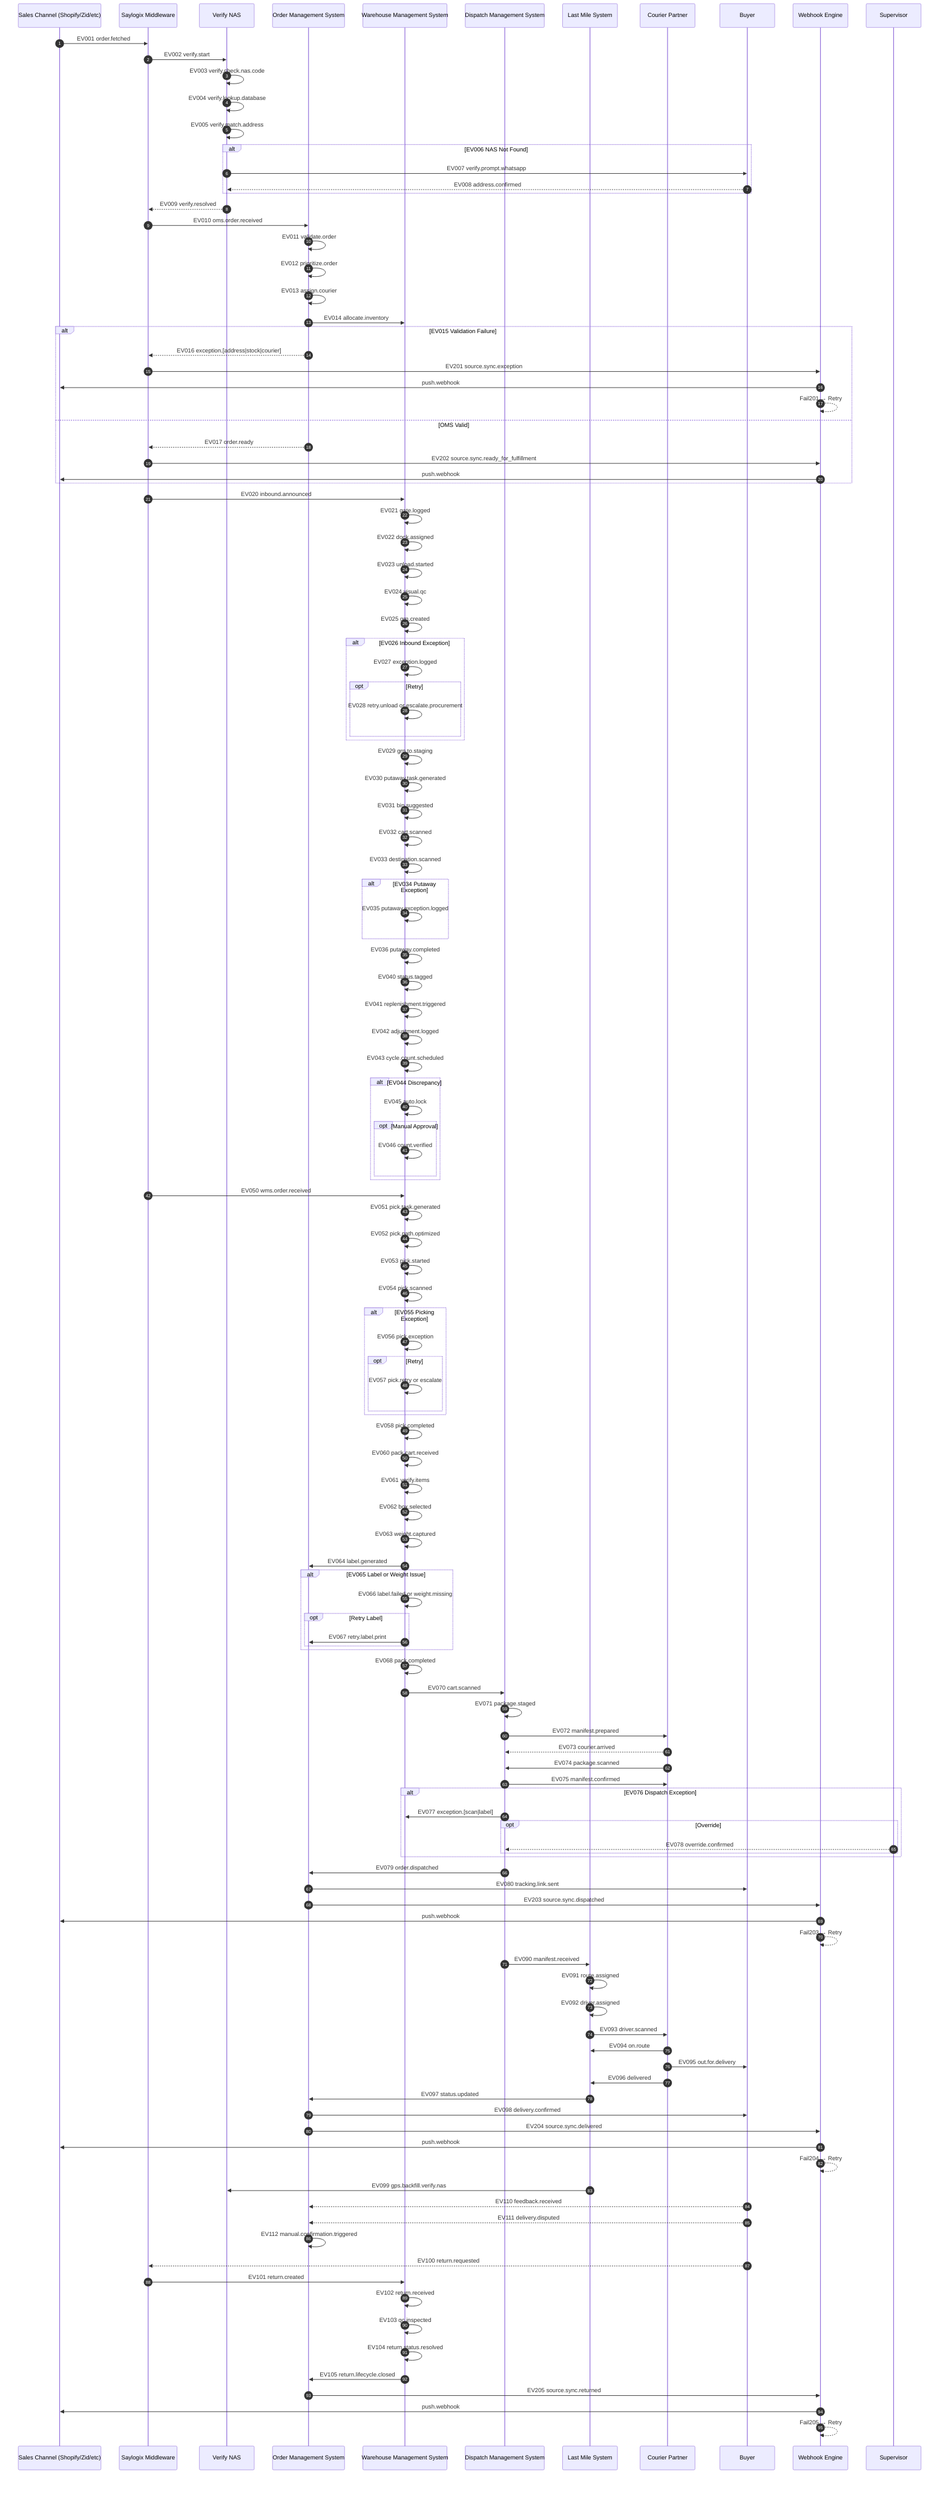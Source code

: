 sequenceDiagram
    autonumber
    participant Channel as Sales Channel (Shopify/Zid/etc)
    participant MW as Saylogix Middleware
    participant NAS as Verify NAS
    participant OMS as Order Management System
    participant WMS as Warehouse Management System
    participant DMS as Dispatch Management System
    participant LMS as Last Mile System
    participant Courier as Courier Partner
    participant Buyer as Buyer
    participant Webhook as Webhook Engine

    %% ==== Order Ingestion & NAS Verification ====
    Channel->>MW: EV001 order.fetched
    MW->>NAS: EV002 verify.start
    NAS->>NAS: EV003 verify.check.nas.code
    NAS->>NAS: EV004 verify.lookup.database
    NAS->>NAS: EV005 verify.match.address

    alt EV006 NAS Not Found
        NAS->>Buyer: EV007 verify.prompt.whatsapp
        Buyer-->>NAS: EV008 address.confirmed
    end
    NAS-->>MW: EV009 verify.resolved

    %% ==== OMS Order Processing ====
    MW->>OMS: EV010 oms.order.received
    OMS->>OMS: EV011 validate.order
    OMS->>OMS: EV012 prioritize.order
    OMS->>OMS: EV013 assign.courier
    OMS->>WMS: EV014 allocate.inventory

    alt EV015 Validation Failure
        OMS-->>MW: EV016 exception.[address|stock|courier]
        MW->>Webhook: EV201 source.sync.exception
        Webhook->>Channel: push.webhook
        Webhook-->>Webhook: Fail201 → Retry
    else OMS Valid
        OMS-->>MW: EV017 order.ready
        MW->>Webhook: EV202 source.sync.ready_for_fulfillment
        Webhook->>Channel: push.webhook
    end

    %% ==== WMS Inbound Receiving ====
    MW->>WMS: EV020 inbound.announced
    WMS->>WMS: EV021 gate.logged
    WMS->>WMS: EV022 dock.assigned
    WMS->>WMS: EV023 unload.started
    WMS->>WMS: EV024 visual.qc
    WMS->>WMS: EV025 grn.created

    alt EV026 Inbound Exception
        WMS->>WMS: EV027 exception.logged
        opt Retry
            WMS->>WMS: EV028 retry.unload or escalate.procurement
        end
    end
    WMS->>WMS: EV029 grn.to.staging

    %% ==== WMS Putaway ====
    WMS->>WMS: EV030 putaway.task.generated
    WMS->>WMS: EV031 bin.suggested
    WMS->>WMS: EV032 cart.scanned
    WMS->>WMS: EV033 destination.scanned
    alt EV034 Putaway Exception
        WMS->>WMS: EV035 putaway.exception.logged
    end
    WMS->>WMS: EV036 putaway.completed

    %% ==== Inventory Management ====
    WMS->>WMS: EV040 status.tagged
    WMS->>WMS: EV041 replenishment.triggered
    WMS->>WMS: EV042 adjustment.logged
    WMS->>WMS: EV043 cycle.count.scheduled
    alt EV044 Discrepancy
        WMS->>WMS: EV045 auto.lock
        opt Manual Approval
            WMS->>WMS: EV046 count.verified
        end
    end

    %% ==== Picking ====
    MW->>WMS: EV050 wms.order.received
    WMS->>WMS: EV051 pick.task.generated
    WMS->>WMS: EV052 pick.path.optimized
    WMS->>WMS: EV053 pick.started
    WMS->>WMS: EV054 pick.scanned
    alt EV055 Picking Exception
        WMS->>WMS: EV056 pick.exception
        opt Retry
            WMS->>WMS: EV057 pick.retry or escalate
        end
    end
    WMS->>WMS: EV058 pick.completed

    %% ==== Packing ====
    WMS->>WMS: EV060 pack.cart.received
    WMS->>WMS: EV061 verify.items
    WMS->>WMS: EV062 box.selected
    WMS->>WMS: EV063 weight.captured
    WMS->>OMS: EV064 label.generated

    alt EV065 Label or Weight Issue
        WMS->>WMS: EV066 label.failed or weight.missing
        opt Retry Label
            WMS->>OMS: EV067 retry.label.print
        end
    end
    WMS->>WMS: EV068 pack.completed

    %% ==== Dispatch ====
    WMS->>DMS: EV070 cart.scanned
    DMS->>DMS: EV071 package.staged
    DMS->>Courier: EV072 manifest.prepared
    Courier-->>DMS: EV073 courier.arrived
    Courier->>DMS: EV074 package.scanned
    DMS->>Courier: EV075 manifest.confirmed

    alt EV076 Dispatch Exception
        DMS->>WMS: EV077 exception.[scan|label]
        opt Override
            Supervisor-->>DMS: EV078 override.confirmed
        end
    end

    DMS->>OMS: EV079 order.dispatched
    OMS->>Buyer: EV080 tracking.link.sent
    OMS->>Webhook: EV203 source.sync.dispatched
    Webhook->>Channel: push.webhook
    Webhook-->>Webhook: Fail203 → Retry

    %% ==== LMS Delivery ====
    DMS->>LMS: EV090 manifest.received
    LMS->>LMS: EV091 route.assigned
    LMS->>LMS: EV092 driver.assigned
    LMS->>Courier: EV093 driver.scanned
    Courier->>LMS: EV094 on.route
    Courier->>Buyer: EV095 out.for.delivery
    Courier->>LMS: EV096 delivered

    LMS->>OMS: EV097 status.updated
    OMS->>Buyer: EV098 delivery.confirmed
    OMS->>Webhook: EV204 source.sync.delivered
    Webhook->>Channel: push.webhook
    Webhook-->>Webhook: Fail204 → Retry

    %% ==== Feedback & RTO ====
    LMS->>NAS: EV099 gps.backfill.verify.nas
    Buyer-->>OMS: EV110 feedback.received
    Buyer-->>OMS: EV111 delivery.disputed
    OMS->>OMS: EV112 manual.confirmation.triggered

    %% ==== Returns ====
    Buyer-->>MW: EV100 return.requested
    MW->>WMS: EV101 return.created
    WMS->>WMS: EV102 return.received
    WMS->>WMS: EV103 qc.inspected
    WMS->>WMS: EV104 return.status.resolved
    WMS->>OMS: EV105 return.lifecycle.closed
    OMS->>Webhook: EV205 source.sync.returned
    Webhook->>Channel: push.webhook
    Webhook-->>Webhook: Fail205 → Retry